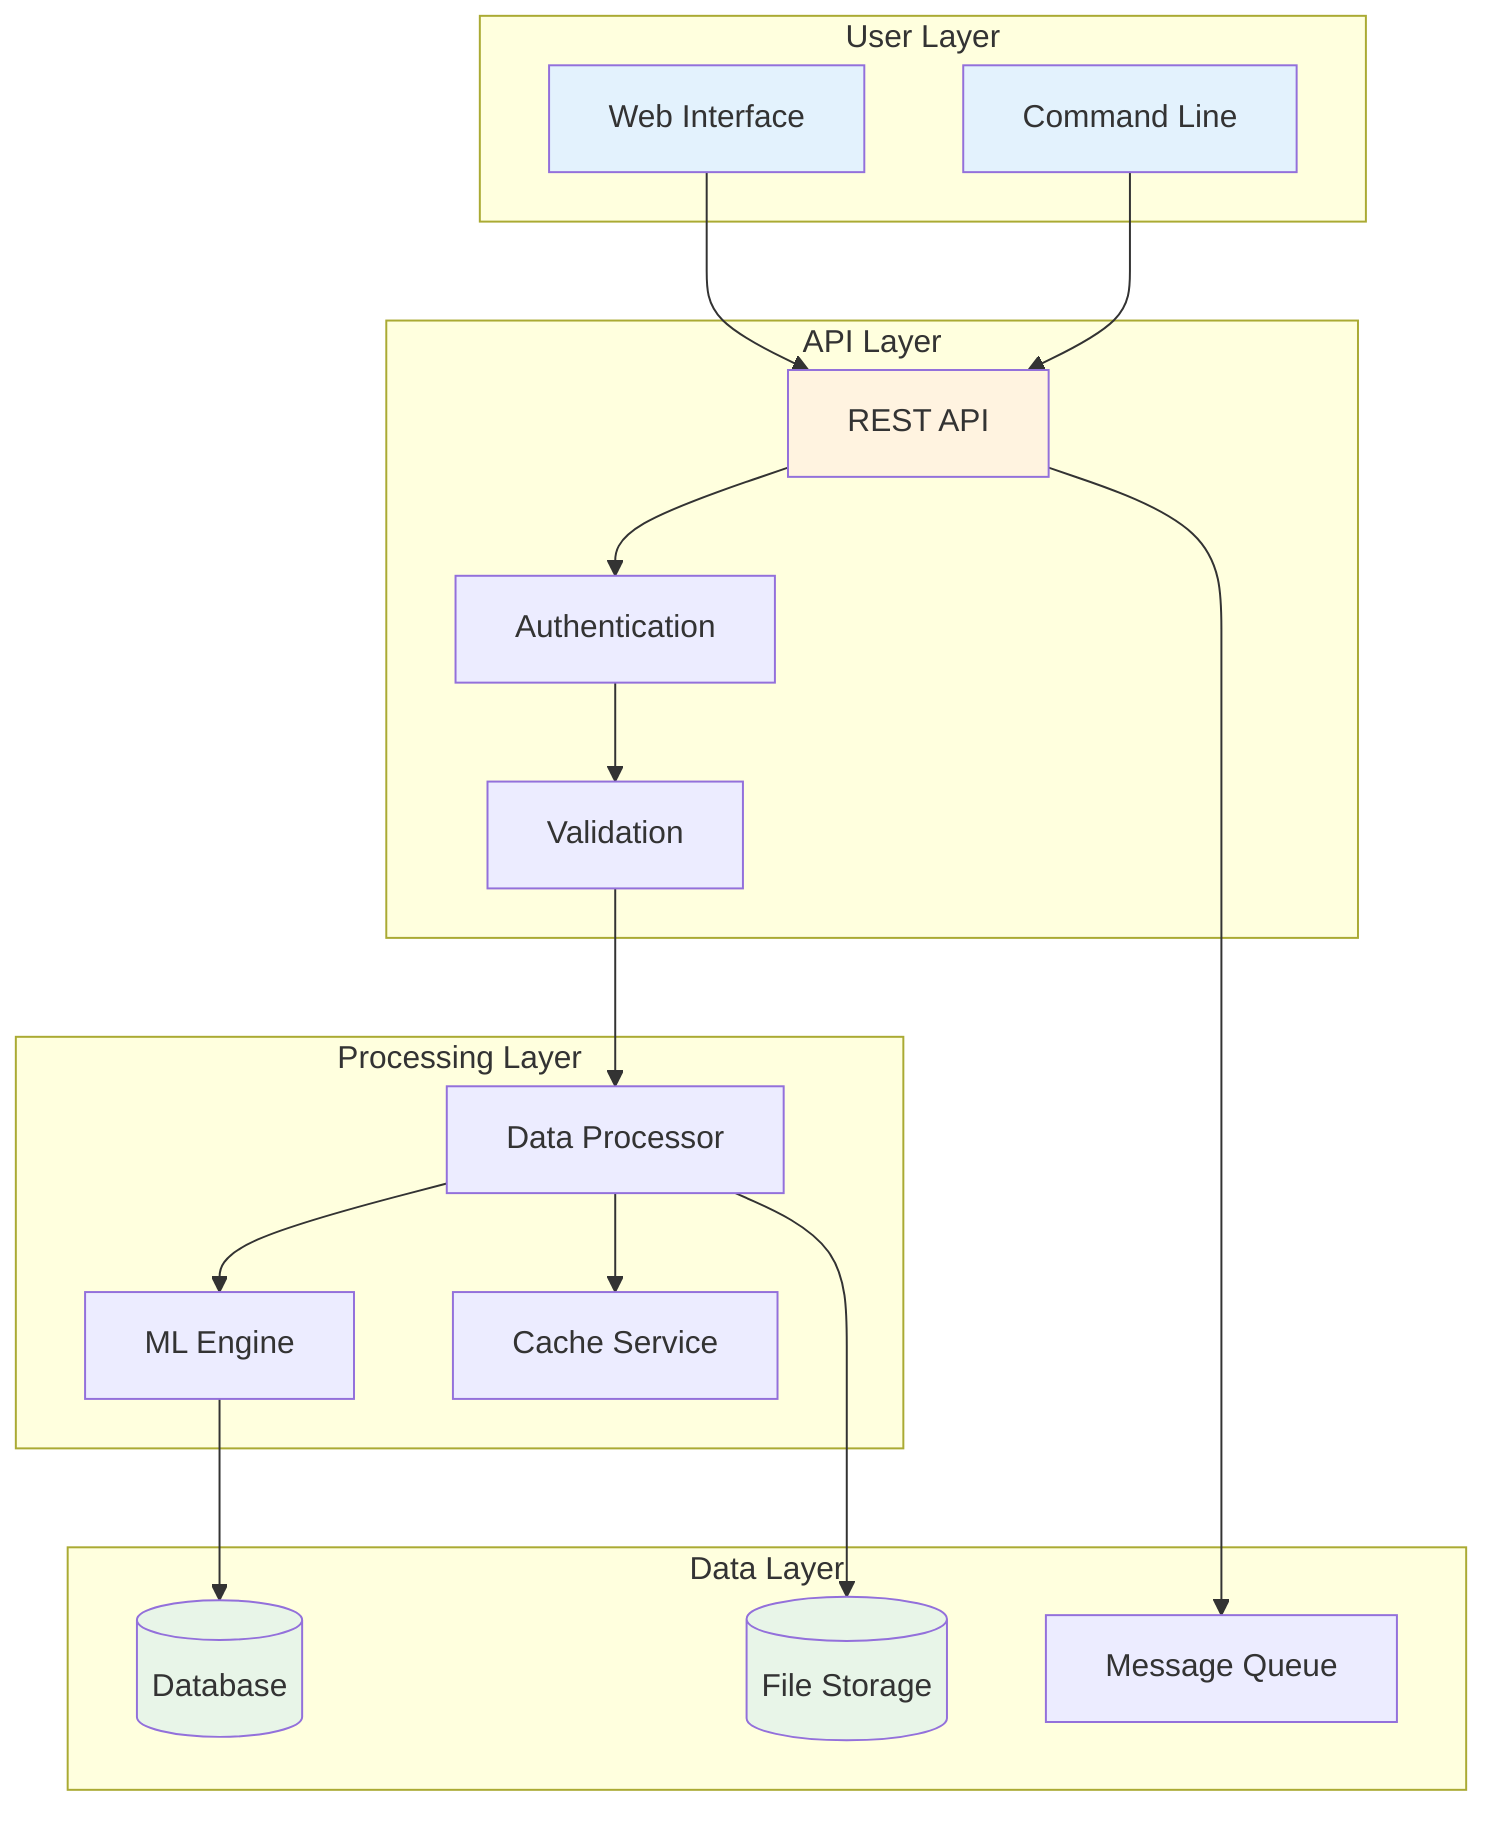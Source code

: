 graph TB
    subgraph "User Layer"
        UI[Web Interface]
        CLI[Command Line]
    end
    
    subgraph "API Layer"
        API[REST API]
        AUTH[Authentication]
        VALID[Validation]
    end
    
    subgraph "Processing Layer"
        PROC[Data Processor]
        ML[ML Engine]
        CACHE[Cache Service]
    end
    
    subgraph "Data Layer"
        DB[(Database)]
        FS[(File Storage)]
        QUEUE[Message Queue]
    end
    
    UI --> API
    CLI --> API
    API --> AUTH
    AUTH --> VALID
    VALID --> PROC
    PROC --> ML
    PROC --> CACHE
    ML --> DB
    PROC --> FS
    API --> QUEUE
    
    style UI fill:#e3f2fd
    style CLI fill:#e3f2fd
    style API fill:#fff3e0
    style DB fill:#e8f5e8
    style FS fill:#e8f5e8